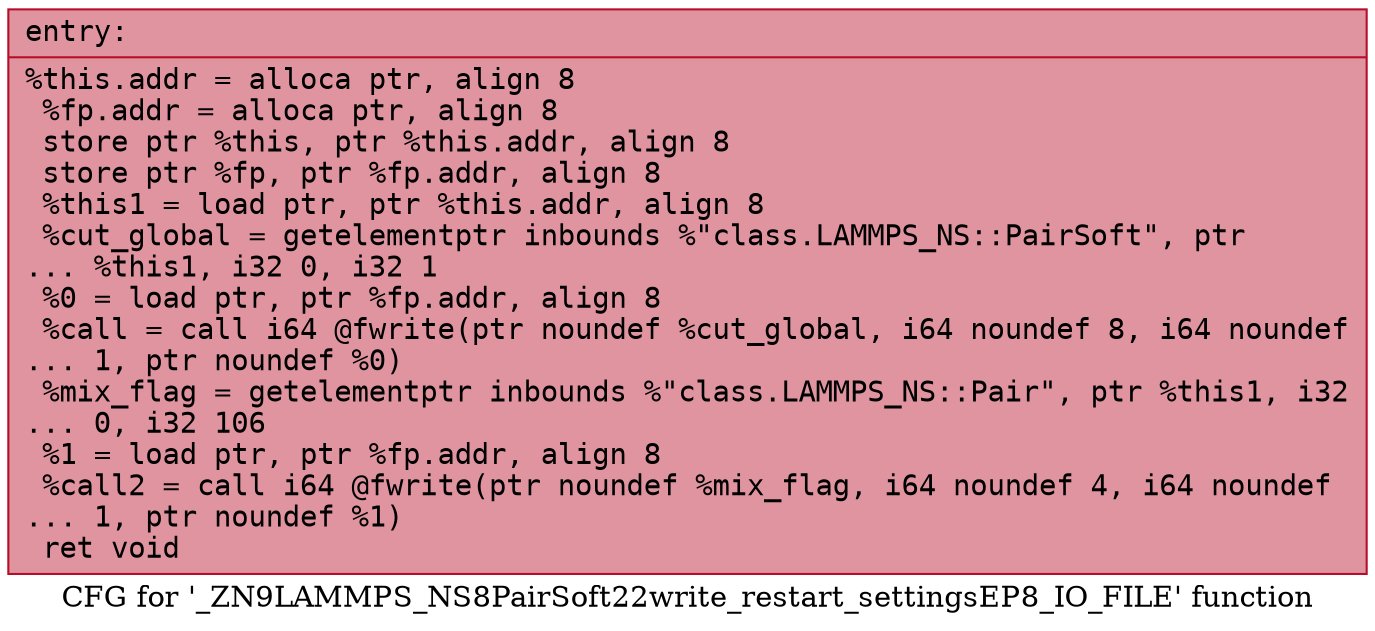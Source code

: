 digraph "CFG for '_ZN9LAMMPS_NS8PairSoft22write_restart_settingsEP8_IO_FILE' function" {
	label="CFG for '_ZN9LAMMPS_NS8PairSoft22write_restart_settingsEP8_IO_FILE' function";

	Node0x55bdb04089b0 [shape=record,color="#b70d28ff", style=filled, fillcolor="#b70d2870" fontname="Courier",label="{entry:\l|  %this.addr = alloca ptr, align 8\l  %fp.addr = alloca ptr, align 8\l  store ptr %this, ptr %this.addr, align 8\l  store ptr %fp, ptr %fp.addr, align 8\l  %this1 = load ptr, ptr %this.addr, align 8\l  %cut_global = getelementptr inbounds %\"class.LAMMPS_NS::PairSoft\", ptr\l... %this1, i32 0, i32 1\l  %0 = load ptr, ptr %fp.addr, align 8\l  %call = call i64 @fwrite(ptr noundef %cut_global, i64 noundef 8, i64 noundef\l... 1, ptr noundef %0)\l  %mix_flag = getelementptr inbounds %\"class.LAMMPS_NS::Pair\", ptr %this1, i32\l... 0, i32 106\l  %1 = load ptr, ptr %fp.addr, align 8\l  %call2 = call i64 @fwrite(ptr noundef %mix_flag, i64 noundef 4, i64 noundef\l... 1, ptr noundef %1)\l  ret void\l}"];
}
